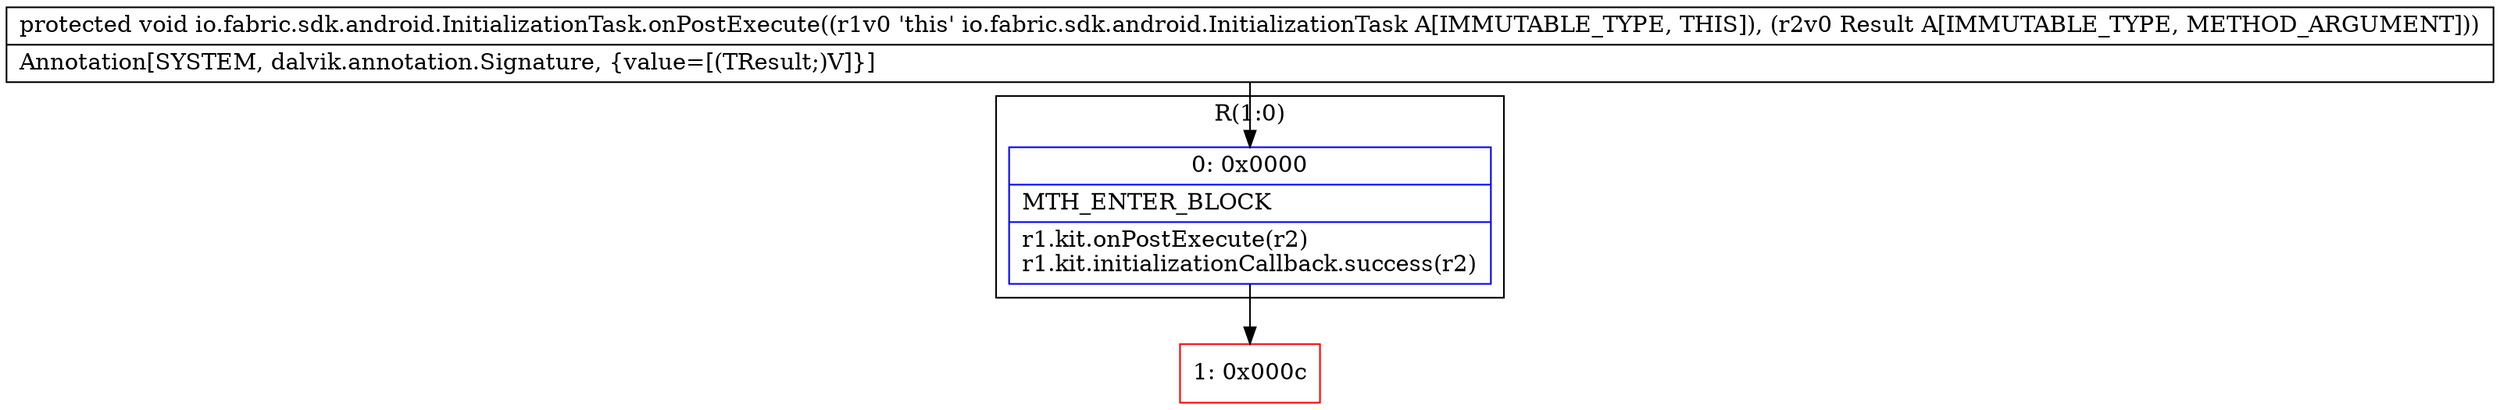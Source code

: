 digraph "CFG forio.fabric.sdk.android.InitializationTask.onPostExecute(Ljava\/lang\/Object;)V" {
subgraph cluster_Region_1062790027 {
label = "R(1:0)";
node [shape=record,color=blue];
Node_0 [shape=record,label="{0\:\ 0x0000|MTH_ENTER_BLOCK\l|r1.kit.onPostExecute(r2)\lr1.kit.initializationCallback.success(r2)\l}"];
}
Node_1 [shape=record,color=red,label="{1\:\ 0x000c}"];
MethodNode[shape=record,label="{protected void io.fabric.sdk.android.InitializationTask.onPostExecute((r1v0 'this' io.fabric.sdk.android.InitializationTask A[IMMUTABLE_TYPE, THIS]), (r2v0 Result A[IMMUTABLE_TYPE, METHOD_ARGUMENT]))  | Annotation[SYSTEM, dalvik.annotation.Signature, \{value=[(TResult;)V]\}]\l}"];
MethodNode -> Node_0;
Node_0 -> Node_1;
}


